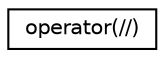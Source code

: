 digraph "Graphical Class Hierarchy"
{
 // INTERACTIVE_SVG=YES
 // LATEX_PDF_SIZE
  edge [fontname="Helvetica",fontsize="10",labelfontname="Helvetica",labelfontsize="10"];
  node [fontname="Helvetica",fontsize="10",shape=record];
  rankdir="LR";
  Node0 [label="operator(//)",height=0.2,width=0.4,color="black", fillcolor="white", style="filled",URL="$interfacetime__manager__mod_1_1operator_07_2_2_08.html",tooltip="Operator override interface for use with time_type."];
}
